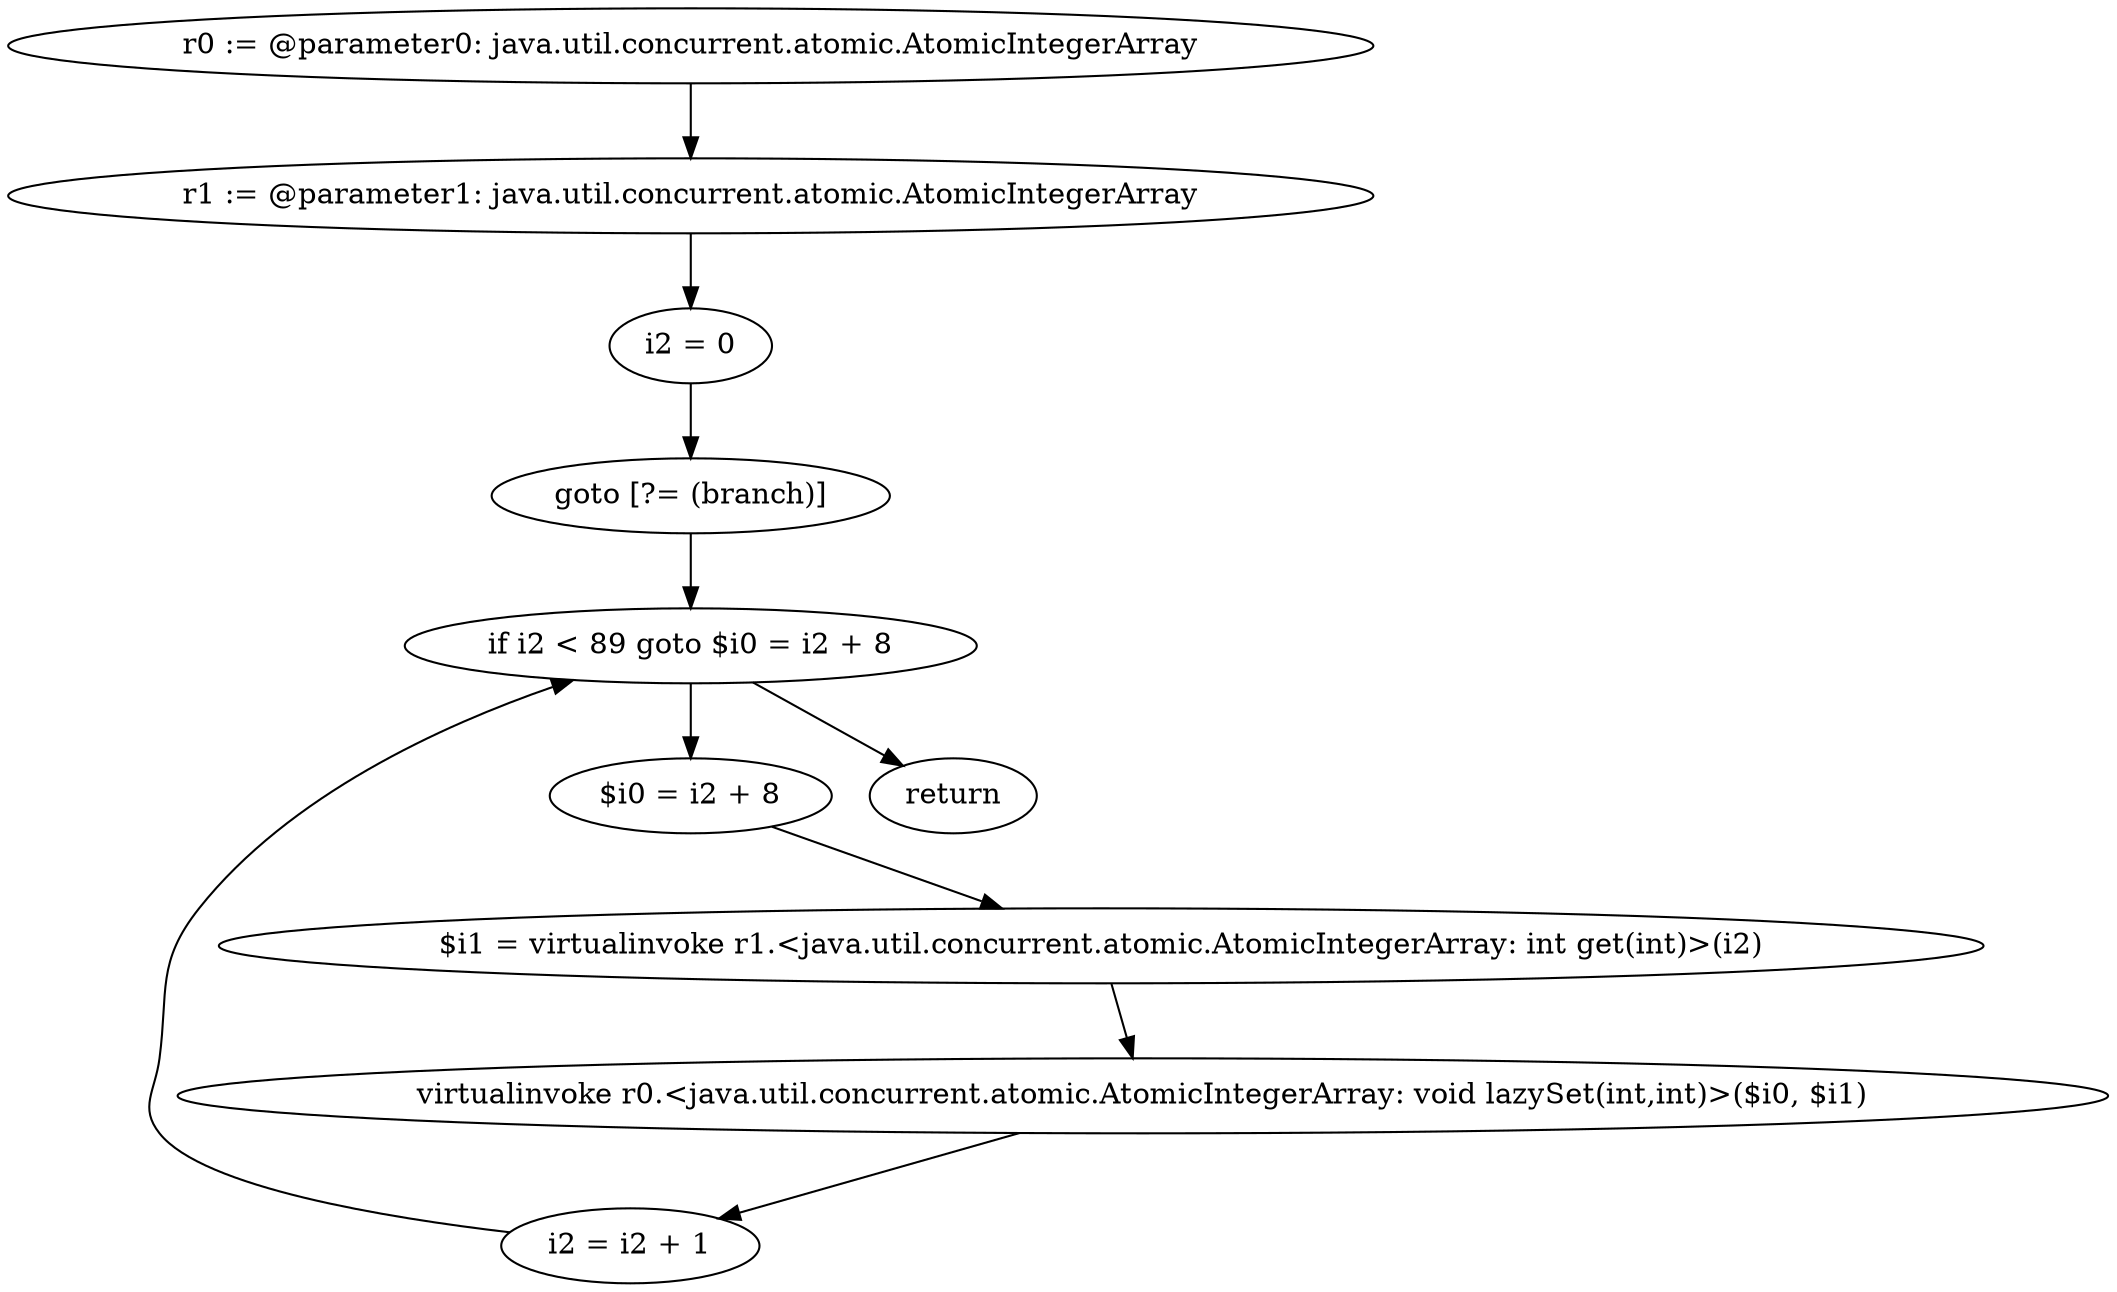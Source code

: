 digraph "unitGraph" {
    "r0 := @parameter0: java.util.concurrent.atomic.AtomicIntegerArray"
    "r1 := @parameter1: java.util.concurrent.atomic.AtomicIntegerArray"
    "i2 = 0"
    "goto [?= (branch)]"
    "$i0 = i2 + 8"
    "$i1 = virtualinvoke r1.<java.util.concurrent.atomic.AtomicIntegerArray: int get(int)>(i2)"
    "virtualinvoke r0.<java.util.concurrent.atomic.AtomicIntegerArray: void lazySet(int,int)>($i0, $i1)"
    "i2 = i2 + 1"
    "if i2 < 89 goto $i0 = i2 + 8"
    "return"
    "r0 := @parameter0: java.util.concurrent.atomic.AtomicIntegerArray"->"r1 := @parameter1: java.util.concurrent.atomic.AtomicIntegerArray";
    "r1 := @parameter1: java.util.concurrent.atomic.AtomicIntegerArray"->"i2 = 0";
    "i2 = 0"->"goto [?= (branch)]";
    "goto [?= (branch)]"->"if i2 < 89 goto $i0 = i2 + 8";
    "$i0 = i2 + 8"->"$i1 = virtualinvoke r1.<java.util.concurrent.atomic.AtomicIntegerArray: int get(int)>(i2)";
    "$i1 = virtualinvoke r1.<java.util.concurrent.atomic.AtomicIntegerArray: int get(int)>(i2)"->"virtualinvoke r0.<java.util.concurrent.atomic.AtomicIntegerArray: void lazySet(int,int)>($i0, $i1)";
    "virtualinvoke r0.<java.util.concurrent.atomic.AtomicIntegerArray: void lazySet(int,int)>($i0, $i1)"->"i2 = i2 + 1";
    "i2 = i2 + 1"->"if i2 < 89 goto $i0 = i2 + 8";
    "if i2 < 89 goto $i0 = i2 + 8"->"return";
    "if i2 < 89 goto $i0 = i2 + 8"->"$i0 = i2 + 8";
}

